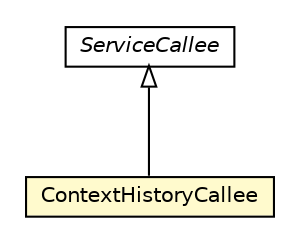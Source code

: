#!/usr/local/bin/dot
#
# Class diagram 
# Generated by UMLGraph version R5_6-24-gf6e263 (http://www.umlgraph.org/)
#

digraph G {
	edge [fontname="Helvetica",fontsize=10,labelfontname="Helvetica",labelfontsize=10];
	node [fontname="Helvetica",fontsize=10,shape=plaintext];
	nodesep=0.25;
	ranksep=0.5;
	// org.universAAL.middleware.service.ServiceCallee
	c3172099 [label=<<table title="org.universAAL.middleware.service.ServiceCallee" border="0" cellborder="1" cellspacing="0" cellpadding="2" port="p" href="../../middleware/service/ServiceCallee.html">
		<tr><td><table border="0" cellspacing="0" cellpadding="1">
<tr><td align="center" balign="center"><font face="Helvetica-Oblique"> ServiceCallee </font></td></tr>
		</table></td></tr>
		</table>>, URL="../../middleware/service/ServiceCallee.html", fontname="Helvetica", fontcolor="black", fontsize=10.0];
	// org.universAAL.context.che.ContextHistoryCallee
	c3173000 [label=<<table title="org.universAAL.context.che.ContextHistoryCallee" border="0" cellborder="1" cellspacing="0" cellpadding="2" port="p" bgcolor="lemonChiffon" href="./ContextHistoryCallee.html">
		<tr><td><table border="0" cellspacing="0" cellpadding="1">
<tr><td align="center" balign="center"> ContextHistoryCallee </td></tr>
		</table></td></tr>
		</table>>, URL="./ContextHistoryCallee.html", fontname="Helvetica", fontcolor="black", fontsize=10.0];
	//org.universAAL.context.che.ContextHistoryCallee extends org.universAAL.middleware.service.ServiceCallee
	c3172099:p -> c3173000:p [dir=back,arrowtail=empty];
}

